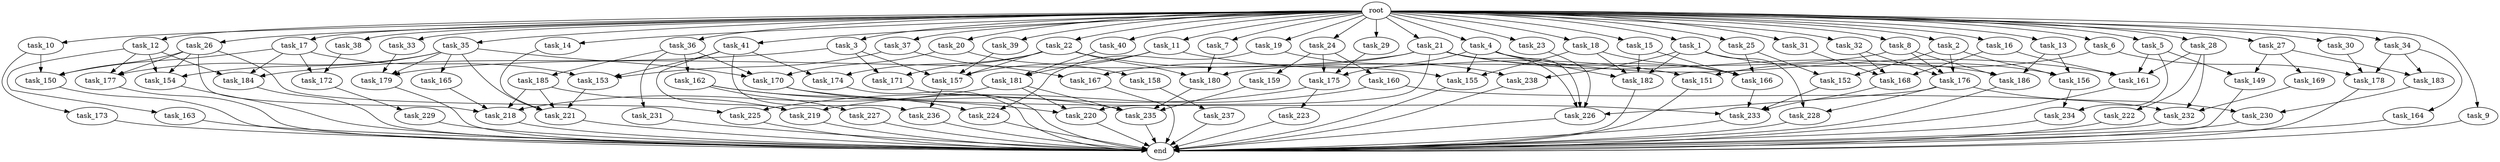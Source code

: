 digraph G {
  task_12 [size="2.048000"];
  task_152 [size="1254130450.432000"];
  task_160 [size="841813590.016000"];
  task_36 [size="2.048000"];
  task_19 [size="2.048000"];
  task_180 [size="2284922601.472000"];
  root [size="0.000000"];
  task_10 [size="2.048000"];
  task_168 [size="858993459.200000"];
  task_18 [size="2.048000"];
  task_219 [size="1511828488.192000"];
  task_183 [size="2491081031.680000"];
  task_161 [size="2576980377.600000"];
  task_4 [size="2.048000"];
  task_154 [size="2473901162.496000"];
  task_33 [size="2.048000"];
  task_235 [size="1322849927.168000"];
  task_234 [size="549755813.888000"];
  task_22 [size="2.048000"];
  task_15 [size="2.048000"];
  task_5 [size="2.048000"];
  end [size="0.000000"];
  task_228 [size="1546188226.560000"];
  task_155 [size="3539053051.904000"];
  task_169 [size="1391569403.904000"];
  task_167 [size="2233382993.920000"];
  task_218 [size="1597727834.112000"];
  task_14 [size="2.048000"];
  task_21 [size="2.048000"];
  task_38 [size="2.048000"];
  task_16 [size="2.048000"];
  task_222 [size="429496729.600000"];
  task_7 [size="2.048000"];
  task_24 [size="2.048000"];
  task_186 [size="3178275799.040000"];
  task_227 [size="1099511627.776000"];
  task_225 [size="893353197.568000"];
  task_221 [size="3178275799.040000"];
  task_26 [size="2.048000"];
  task_30 [size="2.048000"];
  task_164 [size="1099511627.776000"];
  task_220 [size="2216203124.736000"];
  task_151 [size="1460288880.640000"];
  task_158 [size="429496729.600000"];
  task_229 [size="1099511627.776000"];
  task_224 [size="2199023255.552000"];
  task_39 [size="2.048000"];
  task_172 [size="2010044694.528000"];
  task_226 [size="4105988734.976000"];
  task_174 [size="1666447310.848000"];
  task_171 [size="1821066133.504000"];
  task_165 [size="1099511627.776000"];
  task_179 [size="2559800508.416000"];
  task_175 [size="3178275799.040000"];
  task_27 [size="2.048000"];
  task_223 [size="618475290.624000"];
  task_237 [size="154618822.656000"];
  task_231 [size="154618822.656000"];
  task_17 [size="2.048000"];
  task_166 [size="2439541424.128000"];
  task_31 [size="2.048000"];
  task_170 [size="1683627180.032000"];
  task_40 [size="2.048000"];
  task_2 [size="2.048000"];
  task_41 [size="2.048000"];
  task_153 [size="3058016714.752000"];
  task_35 [size="2.048000"];
  task_3 [size="2.048000"];
  task_230 [size="2783138807.808000"];
  task_181 [size="223338299.392000"];
  task_162 [size="154618822.656000"];
  task_232 [size="1666447310.848000"];
  task_184 [size="2920577761.280000"];
  task_8 [size="2.048000"];
  task_159 [size="841813590.016000"];
  task_150 [size="3384434229.248000"];
  task_177 [size="2473901162.496000"];
  task_29 [size="2.048000"];
  task_149 [size="1666447310.848000"];
  task_176 [size="1202590842.880000"];
  task_163 [size="1099511627.776000"];
  task_182 [size="2370821947.392000"];
  task_233 [size="2233382993.920000"];
  task_23 [size="2.048000"];
  task_6 [size="2.048000"];
  task_32 [size="2.048000"];
  task_20 [size="2.048000"];
  task_28 [size="2.048000"];
  task_9 [size="2.048000"];
  task_37 [size="2.048000"];
  task_236 [size="343597383.680000"];
  task_1 [size="2.048000"];
  task_185 [size="154618822.656000"];
  task_156 [size="2027224563.712000"];
  task_173 [size="1717986918.400000"];
  task_34 [size="2.048000"];
  task_25 [size="2.048000"];
  task_157 [size="3607772528.640000"];
  task_178 [size="3332894621.696000"];
  task_13 [size="2.048000"];
  task_11 [size="2.048000"];
  task_238 [size="1254130450.432000"];

  task_12 -> task_163 [size="536870912.000000"];
  task_12 -> task_177 [size="536870912.000000"];
  task_12 -> task_184 [size="536870912.000000"];
  task_12 -> task_154 [size="536870912.000000"];
  task_152 -> task_233 [size="209715200.000000"];
  task_160 -> task_232 [size="301989888.000000"];
  task_160 -> task_219 [size="301989888.000000"];
  task_36 -> task_170 [size="75497472.000000"];
  task_36 -> task_185 [size="75497472.000000"];
  task_36 -> task_231 [size="75497472.000000"];
  task_36 -> task_162 [size="75497472.000000"];
  task_19 -> task_238 [size="536870912.000000"];
  task_19 -> task_224 [size="536870912.000000"];
  task_180 -> task_235 [size="301989888.000000"];
  root -> task_12 [size="1.000000"];
  root -> task_35 [size="1.000000"];
  root -> task_14 [size="1.000000"];
  root -> task_36 [size="1.000000"];
  root -> task_37 [size="1.000000"];
  root -> task_6 [size="1.000000"];
  root -> task_32 [size="1.000000"];
  root -> task_38 [size="1.000000"];
  root -> task_19 [size="1.000000"];
  root -> task_13 [size="1.000000"];
  root -> task_20 [size="1.000000"];
  root -> task_16 [size="1.000000"];
  root -> task_9 [size="1.000000"];
  root -> task_31 [size="1.000000"];
  root -> task_10 [size="1.000000"];
  root -> task_1 [size="1.000000"];
  root -> task_18 [size="1.000000"];
  root -> task_5 [size="1.000000"];
  root -> task_2 [size="1.000000"];
  root -> task_4 [size="1.000000"];
  root -> task_27 [size="1.000000"];
  root -> task_41 [size="1.000000"];
  root -> task_11 [size="1.000000"];
  root -> task_23 [size="1.000000"];
  root -> task_3 [size="1.000000"];
  root -> task_26 [size="1.000000"];
  root -> task_7 [size="1.000000"];
  root -> task_40 [size="1.000000"];
  root -> task_34 [size="1.000000"];
  root -> task_17 [size="1.000000"];
  root -> task_33 [size="1.000000"];
  root -> task_15 [size="1.000000"];
  root -> task_22 [size="1.000000"];
  root -> task_29 [size="1.000000"];
  root -> task_8 [size="1.000000"];
  root -> task_30 [size="1.000000"];
  root -> task_39 [size="1.000000"];
  root -> task_25 [size="1.000000"];
  root -> task_24 [size="1.000000"];
  root -> task_21 [size="1.000000"];
  root -> task_28 [size="1.000000"];
  task_10 -> task_173 [size="838860800.000000"];
  task_10 -> task_150 [size="838860800.000000"];
  task_168 -> task_233 [size="209715200.000000"];
  task_18 -> task_155 [size="209715200.000000"];
  task_18 -> task_182 [size="209715200.000000"];
  task_18 -> task_166 [size="209715200.000000"];
  task_219 -> end [size="1.000000"];
  task_183 -> task_230 [size="679477248.000000"];
  task_161 -> end [size="1.000000"];
  task_4 -> task_155 [size="838860800.000000"];
  task_4 -> task_175 [size="838860800.000000"];
  task_4 -> task_161 [size="838860800.000000"];
  task_4 -> task_226 [size="838860800.000000"];
  task_4 -> task_182 [size="838860800.000000"];
  task_154 -> end [size="1.000000"];
  task_33 -> task_179 [size="301989888.000000"];
  task_235 -> end [size="1.000000"];
  task_234 -> end [size="1.000000"];
  task_22 -> task_155 [size="679477248.000000"];
  task_22 -> task_180 [size="679477248.000000"];
  task_22 -> task_157 [size="679477248.000000"];
  task_22 -> task_174 [size="679477248.000000"];
  task_22 -> task_171 [size="679477248.000000"];
  task_15 -> task_182 [size="33554432.000000"];
  task_15 -> task_166 [size="33554432.000000"];
  task_5 -> task_234 [size="134217728.000000"];
  task_5 -> task_161 [size="134217728.000000"];
  task_5 -> task_149 [size="134217728.000000"];
  task_228 -> end [size="1.000000"];
  task_155 -> end [size="1.000000"];
  task_169 -> task_232 [size="301989888.000000"];
  task_167 -> end [size="1.000000"];
  task_218 -> end [size="1.000000"];
  task_14 -> task_221 [size="33554432.000000"];
  task_21 -> task_220 [size="411041792.000000"];
  task_21 -> task_166 [size="411041792.000000"];
  task_21 -> task_186 [size="411041792.000000"];
  task_21 -> task_179 [size="411041792.000000"];
  task_21 -> task_167 [size="411041792.000000"];
  task_21 -> task_226 [size="411041792.000000"];
  task_38 -> task_172 [size="301989888.000000"];
  task_16 -> task_168 [size="75497472.000000"];
  task_16 -> task_161 [size="75497472.000000"];
  task_222 -> end [size="1.000000"];
  task_7 -> task_180 [size="134217728.000000"];
  task_24 -> task_175 [size="411041792.000000"];
  task_24 -> task_160 [size="411041792.000000"];
  task_24 -> task_159 [size="411041792.000000"];
  task_186 -> end [size="1.000000"];
  task_227 -> end [size="1.000000"];
  task_225 -> end [size="1.000000"];
  task_221 -> end [size="1.000000"];
  task_26 -> task_177 [size="134217728.000000"];
  task_26 -> task_154 [size="134217728.000000"];
  task_26 -> task_218 [size="134217728.000000"];
  task_26 -> task_225 [size="134217728.000000"];
  task_26 -> task_150 [size="134217728.000000"];
  task_30 -> task_178 [size="411041792.000000"];
  task_164 -> end [size="1.000000"];
  task_220 -> end [size="1.000000"];
  task_151 -> end [size="1.000000"];
  task_158 -> task_237 [size="75497472.000000"];
  task_229 -> end [size="1.000000"];
  task_224 -> end [size="1.000000"];
  task_39 -> task_157 [size="838860800.000000"];
  task_172 -> task_229 [size="536870912.000000"];
  task_226 -> end [size="1.000000"];
  task_174 -> end [size="1.000000"];
  task_171 -> end [size="1.000000"];
  task_165 -> task_218 [size="209715200.000000"];
  task_179 -> end [size="1.000000"];
  task_175 -> task_223 [size="301989888.000000"];
  task_175 -> task_225 [size="301989888.000000"];
  task_27 -> task_183 [size="679477248.000000"];
  task_27 -> task_169 [size="679477248.000000"];
  task_27 -> task_149 [size="679477248.000000"];
  task_223 -> end [size="1.000000"];
  task_237 -> end [size="1.000000"];
  task_231 -> end [size="1.000000"];
  task_17 -> task_172 [size="679477248.000000"];
  task_17 -> task_184 [size="679477248.000000"];
  task_17 -> task_153 [size="679477248.000000"];
  task_17 -> task_150 [size="679477248.000000"];
  task_166 -> task_233 [size="536870912.000000"];
  task_31 -> task_168 [size="134217728.000000"];
  task_170 -> task_235 [size="134217728.000000"];
  task_170 -> task_233 [size="134217728.000000"];
  task_40 -> task_181 [size="75497472.000000"];
  task_2 -> task_156 [size="75497472.000000"];
  task_2 -> task_152 [size="75497472.000000"];
  task_2 -> task_176 [size="75497472.000000"];
  task_41 -> task_236 [size="134217728.000000"];
  task_41 -> task_153 [size="134217728.000000"];
  task_41 -> task_219 [size="134217728.000000"];
  task_41 -> task_174 [size="134217728.000000"];
  task_153 -> task_221 [size="679477248.000000"];
  task_35 -> task_165 [size="536870912.000000"];
  task_35 -> task_221 [size="536870912.000000"];
  task_35 -> task_179 [size="536870912.000000"];
  task_35 -> task_170 [size="536870912.000000"];
  task_35 -> task_177 [size="536870912.000000"];
  task_35 -> task_154 [size="536870912.000000"];
  task_3 -> task_184 [size="209715200.000000"];
  task_3 -> task_157 [size="209715200.000000"];
  task_3 -> task_171 [size="209715200.000000"];
  task_230 -> end [size="1.000000"];
  task_181 -> task_235 [size="134217728.000000"];
  task_181 -> task_220 [size="134217728.000000"];
  task_181 -> task_218 [size="134217728.000000"];
  task_162 -> task_227 [size="536870912.000000"];
  task_162 -> task_220 [size="536870912.000000"];
  task_162 -> task_224 [size="536870912.000000"];
  task_232 -> end [size="1.000000"];
  task_184 -> end [size="1.000000"];
  task_8 -> task_180 [size="301989888.000000"];
  task_8 -> task_176 [size="301989888.000000"];
  task_8 -> task_186 [size="301989888.000000"];
  task_159 -> task_235 [size="75497472.000000"];
  task_150 -> end [size="1.000000"];
  task_177 -> end [size="1.000000"];
  task_29 -> task_175 [size="301989888.000000"];
  task_149 -> end [size="1.000000"];
  task_176 -> task_230 [size="679477248.000000"];
  task_176 -> task_226 [size="679477248.000000"];
  task_176 -> task_228 [size="679477248.000000"];
  task_163 -> end [size="1.000000"];
  task_182 -> end [size="1.000000"];
  task_233 -> end [size="1.000000"];
  task_23 -> task_226 [size="75497472.000000"];
  task_6 -> task_151 [size="679477248.000000"];
  task_6 -> task_178 [size="679477248.000000"];
  task_32 -> task_168 [size="209715200.000000"];
  task_32 -> task_176 [size="209715200.000000"];
  task_20 -> task_170 [size="209715200.000000"];
  task_20 -> task_158 [size="209715200.000000"];
  task_28 -> task_232 [size="209715200.000000"];
  task_28 -> task_161 [size="209715200.000000"];
  task_28 -> task_222 [size="209715200.000000"];
  task_9 -> end [size="1.000000"];
  task_37 -> task_153 [size="679477248.000000"];
  task_37 -> task_167 [size="679477248.000000"];
  task_236 -> end [size="1.000000"];
  task_1 -> task_156 [size="75497472.000000"];
  task_1 -> task_182 [size="75497472.000000"];
  task_1 -> task_228 [size="75497472.000000"];
  task_1 -> task_238 [size="75497472.000000"];
  task_185 -> task_219 [size="301989888.000000"];
  task_185 -> task_218 [size="301989888.000000"];
  task_185 -> task_221 [size="301989888.000000"];
  task_156 -> task_234 [size="134217728.000000"];
  task_173 -> end [size="1.000000"];
  task_34 -> task_183 [size="536870912.000000"];
  task_34 -> task_164 [size="536870912.000000"];
  task_34 -> task_178 [size="536870912.000000"];
  task_25 -> task_152 [size="536870912.000000"];
  task_25 -> task_166 [size="536870912.000000"];
  task_157 -> task_236 [size="33554432.000000"];
  task_178 -> end [size="1.000000"];
  task_13 -> task_156 [size="838860800.000000"];
  task_13 -> task_186 [size="838860800.000000"];
  task_11 -> task_151 [size="33554432.000000"];
  task_11 -> task_157 [size="33554432.000000"];
  task_11 -> task_181 [size="33554432.000000"];
  task_238 -> end [size="1.000000"];
}
